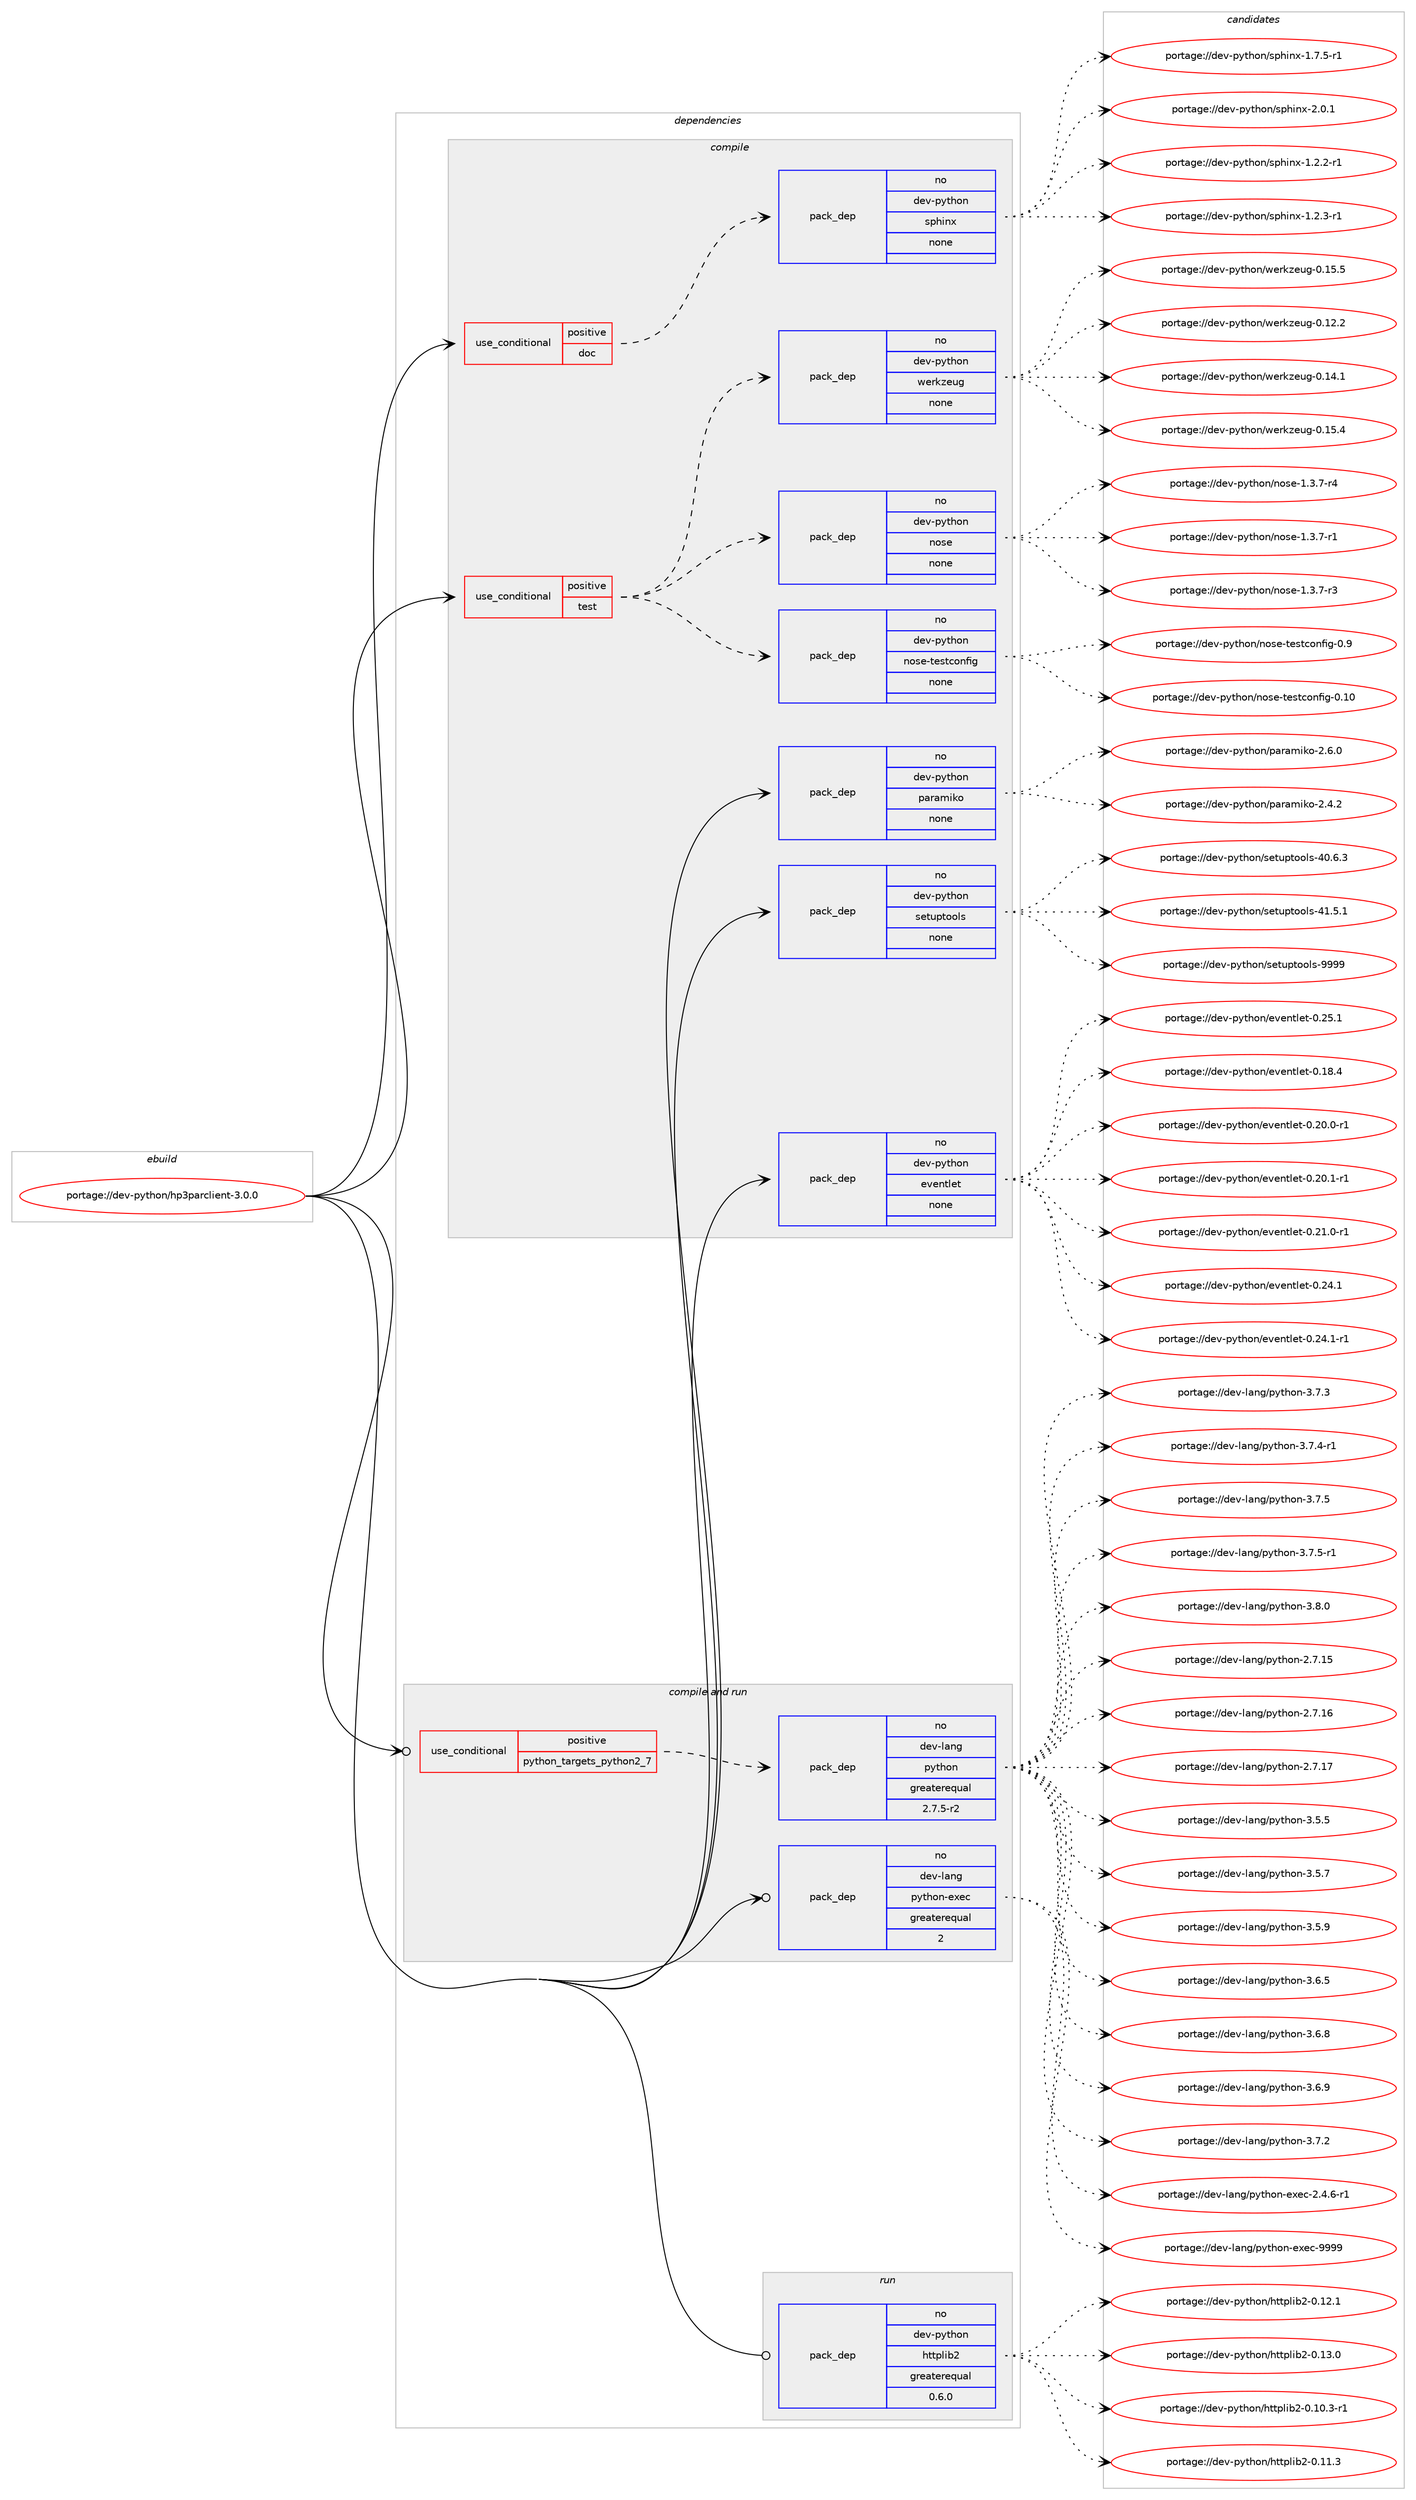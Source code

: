 digraph prolog {

# *************
# Graph options
# *************

newrank=true;
concentrate=true;
compound=true;
graph [rankdir=LR,fontname=Helvetica,fontsize=10,ranksep=1.5];#, ranksep=2.5, nodesep=0.2];
edge  [arrowhead=vee];
node  [fontname=Helvetica,fontsize=10];

# **********
# The ebuild
# **********

subgraph cluster_leftcol {
color=gray;
rank=same;
label=<<i>ebuild</i>>;
id [label="portage://dev-python/hp3parclient-3.0.0", color=red, width=4, href="../dev-python/hp3parclient-3.0.0.svg"];
}

# ****************
# The dependencies
# ****************

subgraph cluster_midcol {
color=gray;
label=<<i>dependencies</i>>;
subgraph cluster_compile {
fillcolor="#eeeeee";
style=filled;
label=<<i>compile</i>>;
subgraph cond29733 {
dependency143280 [label=<<TABLE BORDER="0" CELLBORDER="1" CELLSPACING="0" CELLPADDING="4"><TR><TD ROWSPAN="3" CELLPADDING="10">use_conditional</TD></TR><TR><TD>positive</TD></TR><TR><TD>doc</TD></TR></TABLE>>, shape=none, color=red];
subgraph pack110227 {
dependency143281 [label=<<TABLE BORDER="0" CELLBORDER="1" CELLSPACING="0" CELLPADDING="4" WIDTH="220"><TR><TD ROWSPAN="6" CELLPADDING="30">pack_dep</TD></TR><TR><TD WIDTH="110">no</TD></TR><TR><TD>dev-python</TD></TR><TR><TD>sphinx</TD></TR><TR><TD>none</TD></TR><TR><TD></TD></TR></TABLE>>, shape=none, color=blue];
}
dependency143280:e -> dependency143281:w [weight=20,style="dashed",arrowhead="vee"];
}
id:e -> dependency143280:w [weight=20,style="solid",arrowhead="vee"];
subgraph cond29734 {
dependency143282 [label=<<TABLE BORDER="0" CELLBORDER="1" CELLSPACING="0" CELLPADDING="4"><TR><TD ROWSPAN="3" CELLPADDING="10">use_conditional</TD></TR><TR><TD>positive</TD></TR><TR><TD>test</TD></TR></TABLE>>, shape=none, color=red];
subgraph pack110228 {
dependency143283 [label=<<TABLE BORDER="0" CELLBORDER="1" CELLSPACING="0" CELLPADDING="4" WIDTH="220"><TR><TD ROWSPAN="6" CELLPADDING="30">pack_dep</TD></TR><TR><TD WIDTH="110">no</TD></TR><TR><TD>dev-python</TD></TR><TR><TD>werkzeug</TD></TR><TR><TD>none</TD></TR><TR><TD></TD></TR></TABLE>>, shape=none, color=blue];
}
dependency143282:e -> dependency143283:w [weight=20,style="dashed",arrowhead="vee"];
subgraph pack110229 {
dependency143284 [label=<<TABLE BORDER="0" CELLBORDER="1" CELLSPACING="0" CELLPADDING="4" WIDTH="220"><TR><TD ROWSPAN="6" CELLPADDING="30">pack_dep</TD></TR><TR><TD WIDTH="110">no</TD></TR><TR><TD>dev-python</TD></TR><TR><TD>nose-testconfig</TD></TR><TR><TD>none</TD></TR><TR><TD></TD></TR></TABLE>>, shape=none, color=blue];
}
dependency143282:e -> dependency143284:w [weight=20,style="dashed",arrowhead="vee"];
subgraph pack110230 {
dependency143285 [label=<<TABLE BORDER="0" CELLBORDER="1" CELLSPACING="0" CELLPADDING="4" WIDTH="220"><TR><TD ROWSPAN="6" CELLPADDING="30">pack_dep</TD></TR><TR><TD WIDTH="110">no</TD></TR><TR><TD>dev-python</TD></TR><TR><TD>nose</TD></TR><TR><TD>none</TD></TR><TR><TD></TD></TR></TABLE>>, shape=none, color=blue];
}
dependency143282:e -> dependency143285:w [weight=20,style="dashed",arrowhead="vee"];
}
id:e -> dependency143282:w [weight=20,style="solid",arrowhead="vee"];
subgraph pack110231 {
dependency143286 [label=<<TABLE BORDER="0" CELLBORDER="1" CELLSPACING="0" CELLPADDING="4" WIDTH="220"><TR><TD ROWSPAN="6" CELLPADDING="30">pack_dep</TD></TR><TR><TD WIDTH="110">no</TD></TR><TR><TD>dev-python</TD></TR><TR><TD>eventlet</TD></TR><TR><TD>none</TD></TR><TR><TD></TD></TR></TABLE>>, shape=none, color=blue];
}
id:e -> dependency143286:w [weight=20,style="solid",arrowhead="vee"];
subgraph pack110232 {
dependency143287 [label=<<TABLE BORDER="0" CELLBORDER="1" CELLSPACING="0" CELLPADDING="4" WIDTH="220"><TR><TD ROWSPAN="6" CELLPADDING="30">pack_dep</TD></TR><TR><TD WIDTH="110">no</TD></TR><TR><TD>dev-python</TD></TR><TR><TD>paramiko</TD></TR><TR><TD>none</TD></TR><TR><TD></TD></TR></TABLE>>, shape=none, color=blue];
}
id:e -> dependency143287:w [weight=20,style="solid",arrowhead="vee"];
subgraph pack110233 {
dependency143288 [label=<<TABLE BORDER="0" CELLBORDER="1" CELLSPACING="0" CELLPADDING="4" WIDTH="220"><TR><TD ROWSPAN="6" CELLPADDING="30">pack_dep</TD></TR><TR><TD WIDTH="110">no</TD></TR><TR><TD>dev-python</TD></TR><TR><TD>setuptools</TD></TR><TR><TD>none</TD></TR><TR><TD></TD></TR></TABLE>>, shape=none, color=blue];
}
id:e -> dependency143288:w [weight=20,style="solid",arrowhead="vee"];
}
subgraph cluster_compileandrun {
fillcolor="#eeeeee";
style=filled;
label=<<i>compile and run</i>>;
subgraph cond29735 {
dependency143289 [label=<<TABLE BORDER="0" CELLBORDER="1" CELLSPACING="0" CELLPADDING="4"><TR><TD ROWSPAN="3" CELLPADDING="10">use_conditional</TD></TR><TR><TD>positive</TD></TR><TR><TD>python_targets_python2_7</TD></TR></TABLE>>, shape=none, color=red];
subgraph pack110234 {
dependency143290 [label=<<TABLE BORDER="0" CELLBORDER="1" CELLSPACING="0" CELLPADDING="4" WIDTH="220"><TR><TD ROWSPAN="6" CELLPADDING="30">pack_dep</TD></TR><TR><TD WIDTH="110">no</TD></TR><TR><TD>dev-lang</TD></TR><TR><TD>python</TD></TR><TR><TD>greaterequal</TD></TR><TR><TD>2.7.5-r2</TD></TR></TABLE>>, shape=none, color=blue];
}
dependency143289:e -> dependency143290:w [weight=20,style="dashed",arrowhead="vee"];
}
id:e -> dependency143289:w [weight=20,style="solid",arrowhead="odotvee"];
subgraph pack110235 {
dependency143291 [label=<<TABLE BORDER="0" CELLBORDER="1" CELLSPACING="0" CELLPADDING="4" WIDTH="220"><TR><TD ROWSPAN="6" CELLPADDING="30">pack_dep</TD></TR><TR><TD WIDTH="110">no</TD></TR><TR><TD>dev-lang</TD></TR><TR><TD>python-exec</TD></TR><TR><TD>greaterequal</TD></TR><TR><TD>2</TD></TR></TABLE>>, shape=none, color=blue];
}
id:e -> dependency143291:w [weight=20,style="solid",arrowhead="odotvee"];
}
subgraph cluster_run {
fillcolor="#eeeeee";
style=filled;
label=<<i>run</i>>;
subgraph pack110236 {
dependency143292 [label=<<TABLE BORDER="0" CELLBORDER="1" CELLSPACING="0" CELLPADDING="4" WIDTH="220"><TR><TD ROWSPAN="6" CELLPADDING="30">pack_dep</TD></TR><TR><TD WIDTH="110">no</TD></TR><TR><TD>dev-python</TD></TR><TR><TD>httplib2</TD></TR><TR><TD>greaterequal</TD></TR><TR><TD>0.6.0</TD></TR></TABLE>>, shape=none, color=blue];
}
id:e -> dependency143292:w [weight=20,style="solid",arrowhead="odot"];
}
}

# **************
# The candidates
# **************

subgraph cluster_choices {
rank=same;
color=gray;
label=<<i>candidates</i>>;

subgraph choice110227 {
color=black;
nodesep=1;
choiceportage10010111845112121116104111110471151121041051101204549465046504511449 [label="portage://dev-python/sphinx-1.2.2-r1", color=red, width=4,href="../dev-python/sphinx-1.2.2-r1.svg"];
choiceportage10010111845112121116104111110471151121041051101204549465046514511449 [label="portage://dev-python/sphinx-1.2.3-r1", color=red, width=4,href="../dev-python/sphinx-1.2.3-r1.svg"];
choiceportage10010111845112121116104111110471151121041051101204549465546534511449 [label="portage://dev-python/sphinx-1.7.5-r1", color=red, width=4,href="../dev-python/sphinx-1.7.5-r1.svg"];
choiceportage1001011184511212111610411111047115112104105110120455046484649 [label="portage://dev-python/sphinx-2.0.1", color=red, width=4,href="../dev-python/sphinx-2.0.1.svg"];
dependency143281:e -> choiceportage10010111845112121116104111110471151121041051101204549465046504511449:w [style=dotted,weight="100"];
dependency143281:e -> choiceportage10010111845112121116104111110471151121041051101204549465046514511449:w [style=dotted,weight="100"];
dependency143281:e -> choiceportage10010111845112121116104111110471151121041051101204549465546534511449:w [style=dotted,weight="100"];
dependency143281:e -> choiceportage1001011184511212111610411111047115112104105110120455046484649:w [style=dotted,weight="100"];
}
subgraph choice110228 {
color=black;
nodesep=1;
choiceportage100101118451121211161041111104711910111410712210111710345484649504650 [label="portage://dev-python/werkzeug-0.12.2", color=red, width=4,href="../dev-python/werkzeug-0.12.2.svg"];
choiceportage100101118451121211161041111104711910111410712210111710345484649524649 [label="portage://dev-python/werkzeug-0.14.1", color=red, width=4,href="../dev-python/werkzeug-0.14.1.svg"];
choiceportage100101118451121211161041111104711910111410712210111710345484649534652 [label="portage://dev-python/werkzeug-0.15.4", color=red, width=4,href="../dev-python/werkzeug-0.15.4.svg"];
choiceportage100101118451121211161041111104711910111410712210111710345484649534653 [label="portage://dev-python/werkzeug-0.15.5", color=red, width=4,href="../dev-python/werkzeug-0.15.5.svg"];
dependency143283:e -> choiceportage100101118451121211161041111104711910111410712210111710345484649504650:w [style=dotted,weight="100"];
dependency143283:e -> choiceportage100101118451121211161041111104711910111410712210111710345484649524649:w [style=dotted,weight="100"];
dependency143283:e -> choiceportage100101118451121211161041111104711910111410712210111710345484649534652:w [style=dotted,weight="100"];
dependency143283:e -> choiceportage100101118451121211161041111104711910111410712210111710345484649534653:w [style=dotted,weight="100"];
}
subgraph choice110229 {
color=black;
nodesep=1;
choiceportage100101118451121211161041111104711011111510145116101115116991111101021051034548464948 [label="portage://dev-python/nose-testconfig-0.10", color=red, width=4,href="../dev-python/nose-testconfig-0.10.svg"];
choiceportage1001011184511212111610411111047110111115101451161011151169911111010210510345484657 [label="portage://dev-python/nose-testconfig-0.9", color=red, width=4,href="../dev-python/nose-testconfig-0.9.svg"];
dependency143284:e -> choiceportage100101118451121211161041111104711011111510145116101115116991111101021051034548464948:w [style=dotted,weight="100"];
dependency143284:e -> choiceportage1001011184511212111610411111047110111115101451161011151169911111010210510345484657:w [style=dotted,weight="100"];
}
subgraph choice110230 {
color=black;
nodesep=1;
choiceportage10010111845112121116104111110471101111151014549465146554511449 [label="portage://dev-python/nose-1.3.7-r1", color=red, width=4,href="../dev-python/nose-1.3.7-r1.svg"];
choiceportage10010111845112121116104111110471101111151014549465146554511451 [label="portage://dev-python/nose-1.3.7-r3", color=red, width=4,href="../dev-python/nose-1.3.7-r3.svg"];
choiceportage10010111845112121116104111110471101111151014549465146554511452 [label="portage://dev-python/nose-1.3.7-r4", color=red, width=4,href="../dev-python/nose-1.3.7-r4.svg"];
dependency143285:e -> choiceportage10010111845112121116104111110471101111151014549465146554511449:w [style=dotted,weight="100"];
dependency143285:e -> choiceportage10010111845112121116104111110471101111151014549465146554511451:w [style=dotted,weight="100"];
dependency143285:e -> choiceportage10010111845112121116104111110471101111151014549465146554511452:w [style=dotted,weight="100"];
}
subgraph choice110231 {
color=black;
nodesep=1;
choiceportage100101118451121211161041111104710111810111011610810111645484649564652 [label="portage://dev-python/eventlet-0.18.4", color=red, width=4,href="../dev-python/eventlet-0.18.4.svg"];
choiceportage1001011184511212111610411111047101118101110116108101116454846504846484511449 [label="portage://dev-python/eventlet-0.20.0-r1", color=red, width=4,href="../dev-python/eventlet-0.20.0-r1.svg"];
choiceportage1001011184511212111610411111047101118101110116108101116454846504846494511449 [label="portage://dev-python/eventlet-0.20.1-r1", color=red, width=4,href="../dev-python/eventlet-0.20.1-r1.svg"];
choiceportage1001011184511212111610411111047101118101110116108101116454846504946484511449 [label="portage://dev-python/eventlet-0.21.0-r1", color=red, width=4,href="../dev-python/eventlet-0.21.0-r1.svg"];
choiceportage100101118451121211161041111104710111810111011610810111645484650524649 [label="portage://dev-python/eventlet-0.24.1", color=red, width=4,href="../dev-python/eventlet-0.24.1.svg"];
choiceportage1001011184511212111610411111047101118101110116108101116454846505246494511449 [label="portage://dev-python/eventlet-0.24.1-r1", color=red, width=4,href="../dev-python/eventlet-0.24.1-r1.svg"];
choiceportage100101118451121211161041111104710111810111011610810111645484650534649 [label="portage://dev-python/eventlet-0.25.1", color=red, width=4,href="../dev-python/eventlet-0.25.1.svg"];
dependency143286:e -> choiceportage100101118451121211161041111104710111810111011610810111645484649564652:w [style=dotted,weight="100"];
dependency143286:e -> choiceportage1001011184511212111610411111047101118101110116108101116454846504846484511449:w [style=dotted,weight="100"];
dependency143286:e -> choiceportage1001011184511212111610411111047101118101110116108101116454846504846494511449:w [style=dotted,weight="100"];
dependency143286:e -> choiceportage1001011184511212111610411111047101118101110116108101116454846504946484511449:w [style=dotted,weight="100"];
dependency143286:e -> choiceportage100101118451121211161041111104710111810111011610810111645484650524649:w [style=dotted,weight="100"];
dependency143286:e -> choiceportage1001011184511212111610411111047101118101110116108101116454846505246494511449:w [style=dotted,weight="100"];
dependency143286:e -> choiceportage100101118451121211161041111104710111810111011610810111645484650534649:w [style=dotted,weight="100"];
}
subgraph choice110232 {
color=black;
nodesep=1;
choiceportage10010111845112121116104111110471129711497109105107111455046524650 [label="portage://dev-python/paramiko-2.4.2", color=red, width=4,href="../dev-python/paramiko-2.4.2.svg"];
choiceportage10010111845112121116104111110471129711497109105107111455046544648 [label="portage://dev-python/paramiko-2.6.0", color=red, width=4,href="../dev-python/paramiko-2.6.0.svg"];
dependency143287:e -> choiceportage10010111845112121116104111110471129711497109105107111455046524650:w [style=dotted,weight="100"];
dependency143287:e -> choiceportage10010111845112121116104111110471129711497109105107111455046544648:w [style=dotted,weight="100"];
}
subgraph choice110233 {
color=black;
nodesep=1;
choiceportage100101118451121211161041111104711510111611711211611111110811545524846544651 [label="portage://dev-python/setuptools-40.6.3", color=red, width=4,href="../dev-python/setuptools-40.6.3.svg"];
choiceportage100101118451121211161041111104711510111611711211611111110811545524946534649 [label="portage://dev-python/setuptools-41.5.1", color=red, width=4,href="../dev-python/setuptools-41.5.1.svg"];
choiceportage10010111845112121116104111110471151011161171121161111111081154557575757 [label="portage://dev-python/setuptools-9999", color=red, width=4,href="../dev-python/setuptools-9999.svg"];
dependency143288:e -> choiceportage100101118451121211161041111104711510111611711211611111110811545524846544651:w [style=dotted,weight="100"];
dependency143288:e -> choiceportage100101118451121211161041111104711510111611711211611111110811545524946534649:w [style=dotted,weight="100"];
dependency143288:e -> choiceportage10010111845112121116104111110471151011161171121161111111081154557575757:w [style=dotted,weight="100"];
}
subgraph choice110234 {
color=black;
nodesep=1;
choiceportage10010111845108971101034711212111610411111045504655464953 [label="portage://dev-lang/python-2.7.15", color=red, width=4,href="../dev-lang/python-2.7.15.svg"];
choiceportage10010111845108971101034711212111610411111045504655464954 [label="portage://dev-lang/python-2.7.16", color=red, width=4,href="../dev-lang/python-2.7.16.svg"];
choiceportage10010111845108971101034711212111610411111045504655464955 [label="portage://dev-lang/python-2.7.17", color=red, width=4,href="../dev-lang/python-2.7.17.svg"];
choiceportage100101118451089711010347112121116104111110455146534653 [label="portage://dev-lang/python-3.5.5", color=red, width=4,href="../dev-lang/python-3.5.5.svg"];
choiceportage100101118451089711010347112121116104111110455146534655 [label="portage://dev-lang/python-3.5.7", color=red, width=4,href="../dev-lang/python-3.5.7.svg"];
choiceportage100101118451089711010347112121116104111110455146534657 [label="portage://dev-lang/python-3.5.9", color=red, width=4,href="../dev-lang/python-3.5.9.svg"];
choiceportage100101118451089711010347112121116104111110455146544653 [label="portage://dev-lang/python-3.6.5", color=red, width=4,href="../dev-lang/python-3.6.5.svg"];
choiceportage100101118451089711010347112121116104111110455146544656 [label="portage://dev-lang/python-3.6.8", color=red, width=4,href="../dev-lang/python-3.6.8.svg"];
choiceportage100101118451089711010347112121116104111110455146544657 [label="portage://dev-lang/python-3.6.9", color=red, width=4,href="../dev-lang/python-3.6.9.svg"];
choiceportage100101118451089711010347112121116104111110455146554650 [label="portage://dev-lang/python-3.7.2", color=red, width=4,href="../dev-lang/python-3.7.2.svg"];
choiceportage100101118451089711010347112121116104111110455146554651 [label="portage://dev-lang/python-3.7.3", color=red, width=4,href="../dev-lang/python-3.7.3.svg"];
choiceportage1001011184510897110103471121211161041111104551465546524511449 [label="portage://dev-lang/python-3.7.4-r1", color=red, width=4,href="../dev-lang/python-3.7.4-r1.svg"];
choiceportage100101118451089711010347112121116104111110455146554653 [label="portage://dev-lang/python-3.7.5", color=red, width=4,href="../dev-lang/python-3.7.5.svg"];
choiceportage1001011184510897110103471121211161041111104551465546534511449 [label="portage://dev-lang/python-3.7.5-r1", color=red, width=4,href="../dev-lang/python-3.7.5-r1.svg"];
choiceportage100101118451089711010347112121116104111110455146564648 [label="portage://dev-lang/python-3.8.0", color=red, width=4,href="../dev-lang/python-3.8.0.svg"];
dependency143290:e -> choiceportage10010111845108971101034711212111610411111045504655464953:w [style=dotted,weight="100"];
dependency143290:e -> choiceportage10010111845108971101034711212111610411111045504655464954:w [style=dotted,weight="100"];
dependency143290:e -> choiceportage10010111845108971101034711212111610411111045504655464955:w [style=dotted,weight="100"];
dependency143290:e -> choiceportage100101118451089711010347112121116104111110455146534653:w [style=dotted,weight="100"];
dependency143290:e -> choiceportage100101118451089711010347112121116104111110455146534655:w [style=dotted,weight="100"];
dependency143290:e -> choiceportage100101118451089711010347112121116104111110455146534657:w [style=dotted,weight="100"];
dependency143290:e -> choiceportage100101118451089711010347112121116104111110455146544653:w [style=dotted,weight="100"];
dependency143290:e -> choiceportage100101118451089711010347112121116104111110455146544656:w [style=dotted,weight="100"];
dependency143290:e -> choiceportage100101118451089711010347112121116104111110455146544657:w [style=dotted,weight="100"];
dependency143290:e -> choiceportage100101118451089711010347112121116104111110455146554650:w [style=dotted,weight="100"];
dependency143290:e -> choiceportage100101118451089711010347112121116104111110455146554651:w [style=dotted,weight="100"];
dependency143290:e -> choiceportage1001011184510897110103471121211161041111104551465546524511449:w [style=dotted,weight="100"];
dependency143290:e -> choiceportage100101118451089711010347112121116104111110455146554653:w [style=dotted,weight="100"];
dependency143290:e -> choiceportage1001011184510897110103471121211161041111104551465546534511449:w [style=dotted,weight="100"];
dependency143290:e -> choiceportage100101118451089711010347112121116104111110455146564648:w [style=dotted,weight="100"];
}
subgraph choice110235 {
color=black;
nodesep=1;
choiceportage10010111845108971101034711212111610411111045101120101994550465246544511449 [label="portage://dev-lang/python-exec-2.4.6-r1", color=red, width=4,href="../dev-lang/python-exec-2.4.6-r1.svg"];
choiceportage10010111845108971101034711212111610411111045101120101994557575757 [label="portage://dev-lang/python-exec-9999", color=red, width=4,href="../dev-lang/python-exec-9999.svg"];
dependency143291:e -> choiceportage10010111845108971101034711212111610411111045101120101994550465246544511449:w [style=dotted,weight="100"];
dependency143291:e -> choiceportage10010111845108971101034711212111610411111045101120101994557575757:w [style=dotted,weight="100"];
}
subgraph choice110236 {
color=black;
nodesep=1;
choiceportage10010111845112121116104111110471041161161121081059850454846494846514511449 [label="portage://dev-python/httplib2-0.10.3-r1", color=red, width=4,href="../dev-python/httplib2-0.10.3-r1.svg"];
choiceportage1001011184511212111610411111047104116116112108105985045484649494651 [label="portage://dev-python/httplib2-0.11.3", color=red, width=4,href="../dev-python/httplib2-0.11.3.svg"];
choiceportage1001011184511212111610411111047104116116112108105985045484649504649 [label="portage://dev-python/httplib2-0.12.1", color=red, width=4,href="../dev-python/httplib2-0.12.1.svg"];
choiceportage1001011184511212111610411111047104116116112108105985045484649514648 [label="portage://dev-python/httplib2-0.13.0", color=red, width=4,href="../dev-python/httplib2-0.13.0.svg"];
dependency143292:e -> choiceportage10010111845112121116104111110471041161161121081059850454846494846514511449:w [style=dotted,weight="100"];
dependency143292:e -> choiceportage1001011184511212111610411111047104116116112108105985045484649494651:w [style=dotted,weight="100"];
dependency143292:e -> choiceportage1001011184511212111610411111047104116116112108105985045484649504649:w [style=dotted,weight="100"];
dependency143292:e -> choiceportage1001011184511212111610411111047104116116112108105985045484649514648:w [style=dotted,weight="100"];
}
}

}
